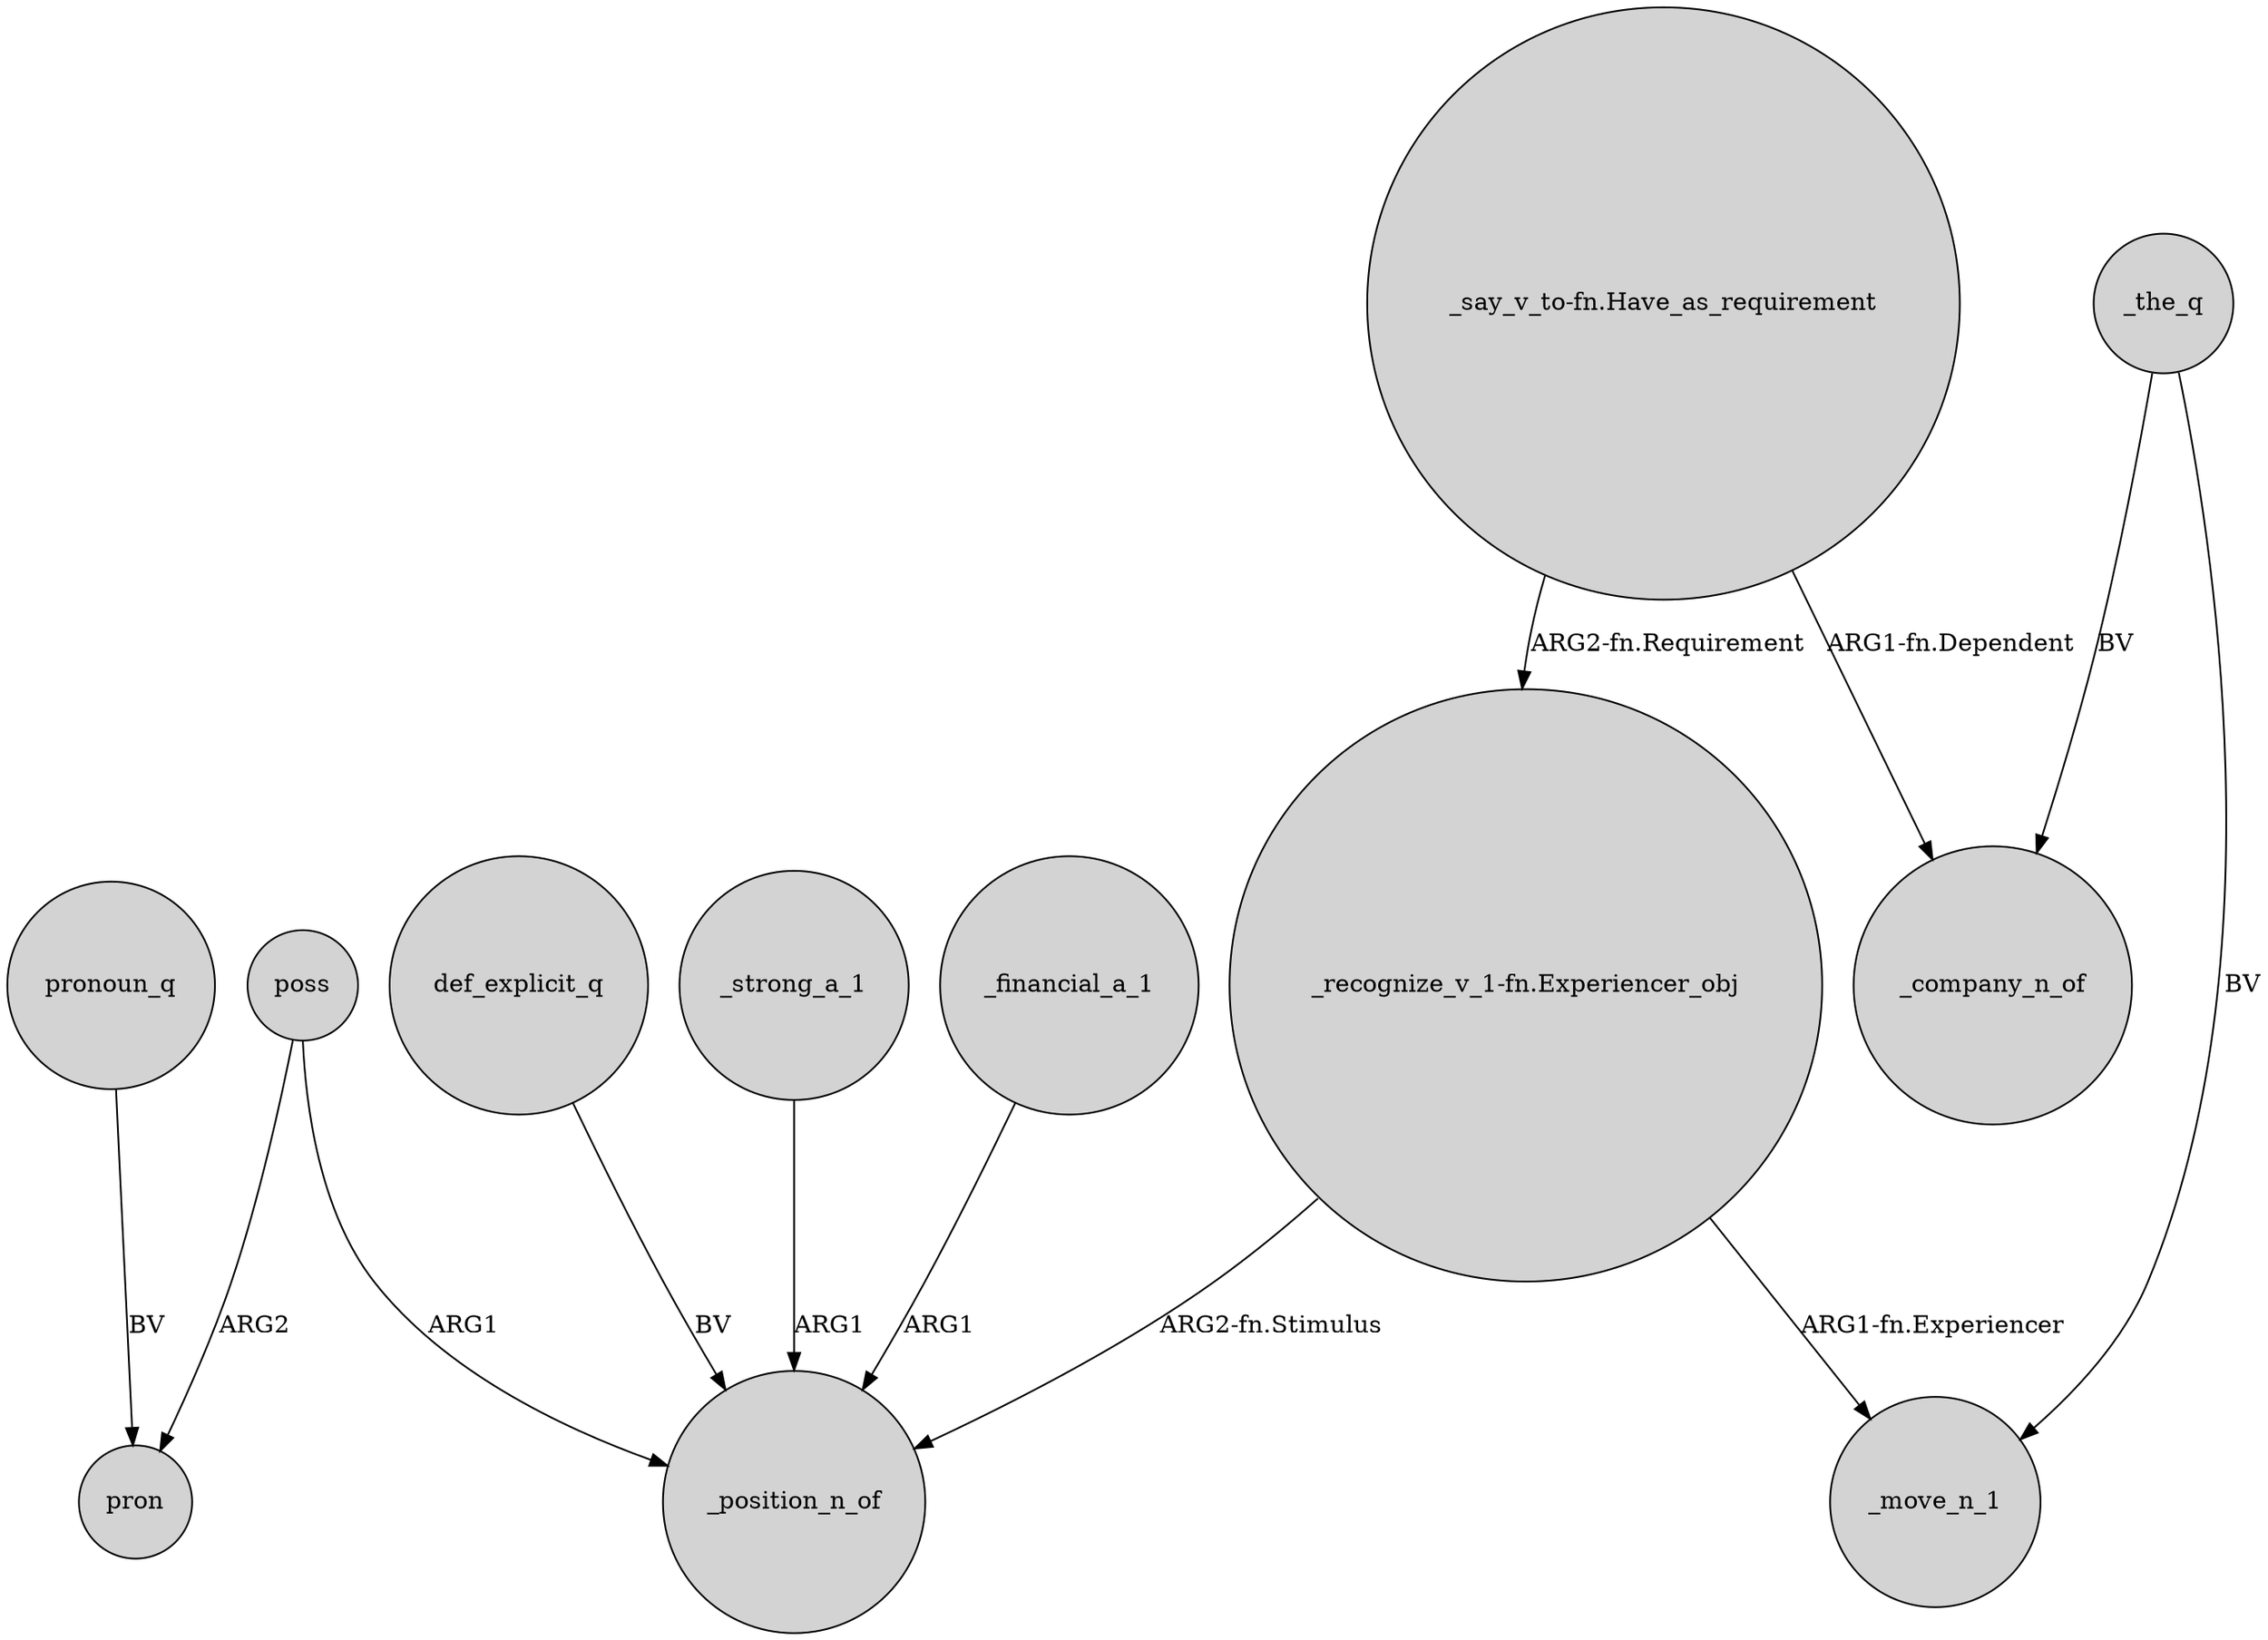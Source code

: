 digraph {
	node [shape=circle style=filled]
	_strong_a_1 -> _position_n_of [label=ARG1]
	poss -> pron [label=ARG2]
	def_explicit_q -> _position_n_of [label=BV]
	"_recognize_v_1-fn.Experiencer_obj" -> _move_n_1 [label="ARG1-fn.Experiencer"]
	_the_q -> _company_n_of [label=BV]
	_the_q -> _move_n_1 [label=BV]
	pronoun_q -> pron [label=BV]
	"_say_v_to-fn.Have_as_requirement" -> _company_n_of [label="ARG1-fn.Dependent"]
	_financial_a_1 -> _position_n_of [label=ARG1]
	"_say_v_to-fn.Have_as_requirement" -> "_recognize_v_1-fn.Experiencer_obj" [label="ARG2-fn.Requirement"]
	poss -> _position_n_of [label=ARG1]
	"_recognize_v_1-fn.Experiencer_obj" -> _position_n_of [label="ARG2-fn.Stimulus"]
}
